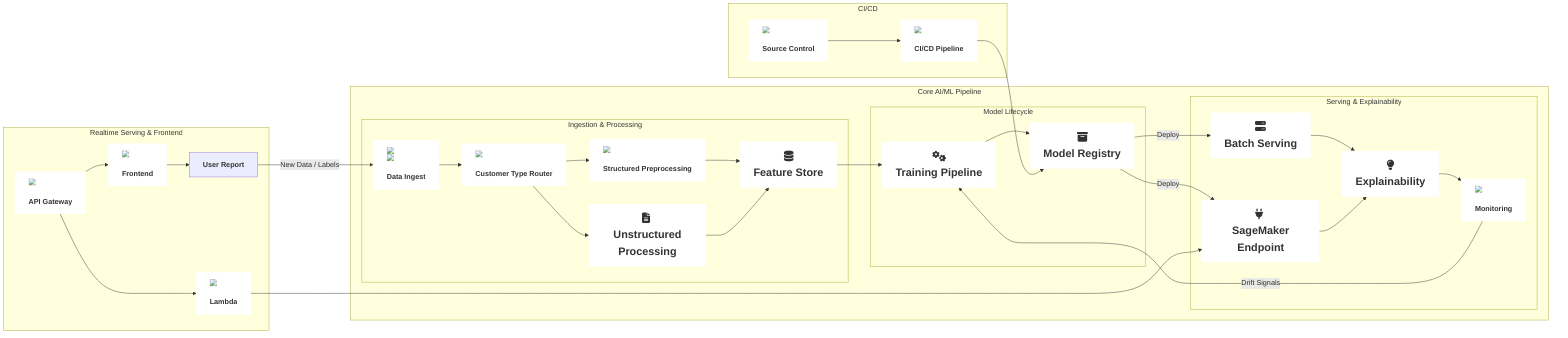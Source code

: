 graph LR

    %% -- Node Styling --
    classDef awsNode fill:#fff,stroke:#fff,stroke-width:0px
    %% Define a new class for larger FontAwesome icons
    classDef faIconNode fill:#fff,stroke:#fff,stroke-width:0px,font-size:24px,font-weight:bold

    %% -- Define All Nodes First (BEST PRACTICE) --
    %% This prevents errors where a node is used in a link before it's defined.
    
    %% --- Core & Ancillary Nodes ---
    A["<img src='https://raw.githubusercontent.com/nnminh322/AWS-icon/main/S3-svg.svg' width='50' /> <img src='https://raw.githubusercontent.com/mingrammer/diagrams/master/resources/aws/network/api-gateway.png' width='50' /><br><b>Data Ingest</b>"]:::awsNode
    B["<img src='https://raw.githubusercontent.com/mingrammer/diagrams/master/resources/aws/compute/lambda.png' width='50' /><br><b>Customer Type Router</b>"]:::awsNode
    C["<img src='https://raw.githubusercontent.com/mingrammer/diagrams/master/resources/aws/analytics/glue.png' width='50' /><br><b>Structured Preprocessing</b>"]:::awsNode
    D["fa:fa-file-alt <br> <b>Unstructured Processing</b>"]:::faIconNode
    E["fa:fa-database <br> <b>Feature Store</b>"]:::faIconNode
    F["fa:fa-cogs <br> <b>Training Pipeline</b>"]:::faIconNode
    G1["fa:fa-server <br> <b>Batch Serving</b>"]:::faIconNode
    H["fa:fa-lightbulb <br> <b>Explainability</b>"]:::faIconNode
    I["<img src='https://raw.githubusercontent.com/mingrammer/diagrams/master/resources/aws/management/cloudwatch.png' width='50' /><br><b>Monitoring</b>"]:::awsNode
    L["<img src='https://raw.githubusercontent.com/mingrammer/diagrams/master/resources/aws/mobile/amplify.png' width='50' /><br><b>Frontend</b>"]:::awsNode
    M["fa:fa-archive <br> <b>Model Registry</b>"]:::faIconNode
    N["<b>User Report</b>"]
    Z["<img src='https://raw.githubusercontent.com/mingrammer/diagrams/master/resources/onprem/vcs/github.png' width='50' /><br><b>Source Control</b>"]:::awsNode
    CI["<img src='https://raw.githubusercontent.com/mingrammer/diagrams/master/resources/aws/devtools/codepipeline.png' width='50' /><br><b>CI/CD Pipeline</b>"]:::awsNode

    %% --- Realtime Serving Nodes ---
    G2_APIGW["<img src='https://raw.githubusercontent.com/mingrammer/diagrams/master/resources/aws/network/api-gateway.png' width='50' /><br><b>API Gateway</b>"]:::awsNode
    G2_Lambda["<img src='https://raw.githubusercontent.com/mingrammer/diagrams/master/resources/aws/compute/lambda.png' width='50' /><br><b>Lambda</b>"]:::awsNode
    G2_Endpoint["fa:fa-plug <br> <b>SageMaker Endpoint</b>"]:::faIconNode

    %% -- Define Layout and Connections --

    %% -- Core AI/ML Pipeline --
    subgraph "Core AI/ML Pipeline"
        direction LR
        subgraph "Ingestion & Processing"
            A --> B
            B --> C
            B --> D
            C --> E
            D --> E
        end
        subgraph "Model Lifecycle"
            E --> F --> M
        end
        subgraph "Serving & Explainability"
            M -- "Deploy" --> G1
            M -- "Deploy" --> G2_Endpoint
            G1 --> H
            G2_Endpoint --> H
            H --> I
        end
    end
    
    %% -- Realtime Serving Sub-flow --
    subgraph "Realtime Serving & Frontend"
        direction TB
        %% Nodes are defined above, so we just create links here
        G2_APIGW --> G2_Lambda --> G2_Endpoint
        G2_APIGW --> L --> N
    end

    %% -- Ancillary Flows --
    subgraph "CI/CD"
        direction TB
        Z --> CI
    end

    %% -- Inter-subgraph Connections --
    CI --> M
    I -- "Drift Signals" --> F
    N -- "New Data / Labels" --> A